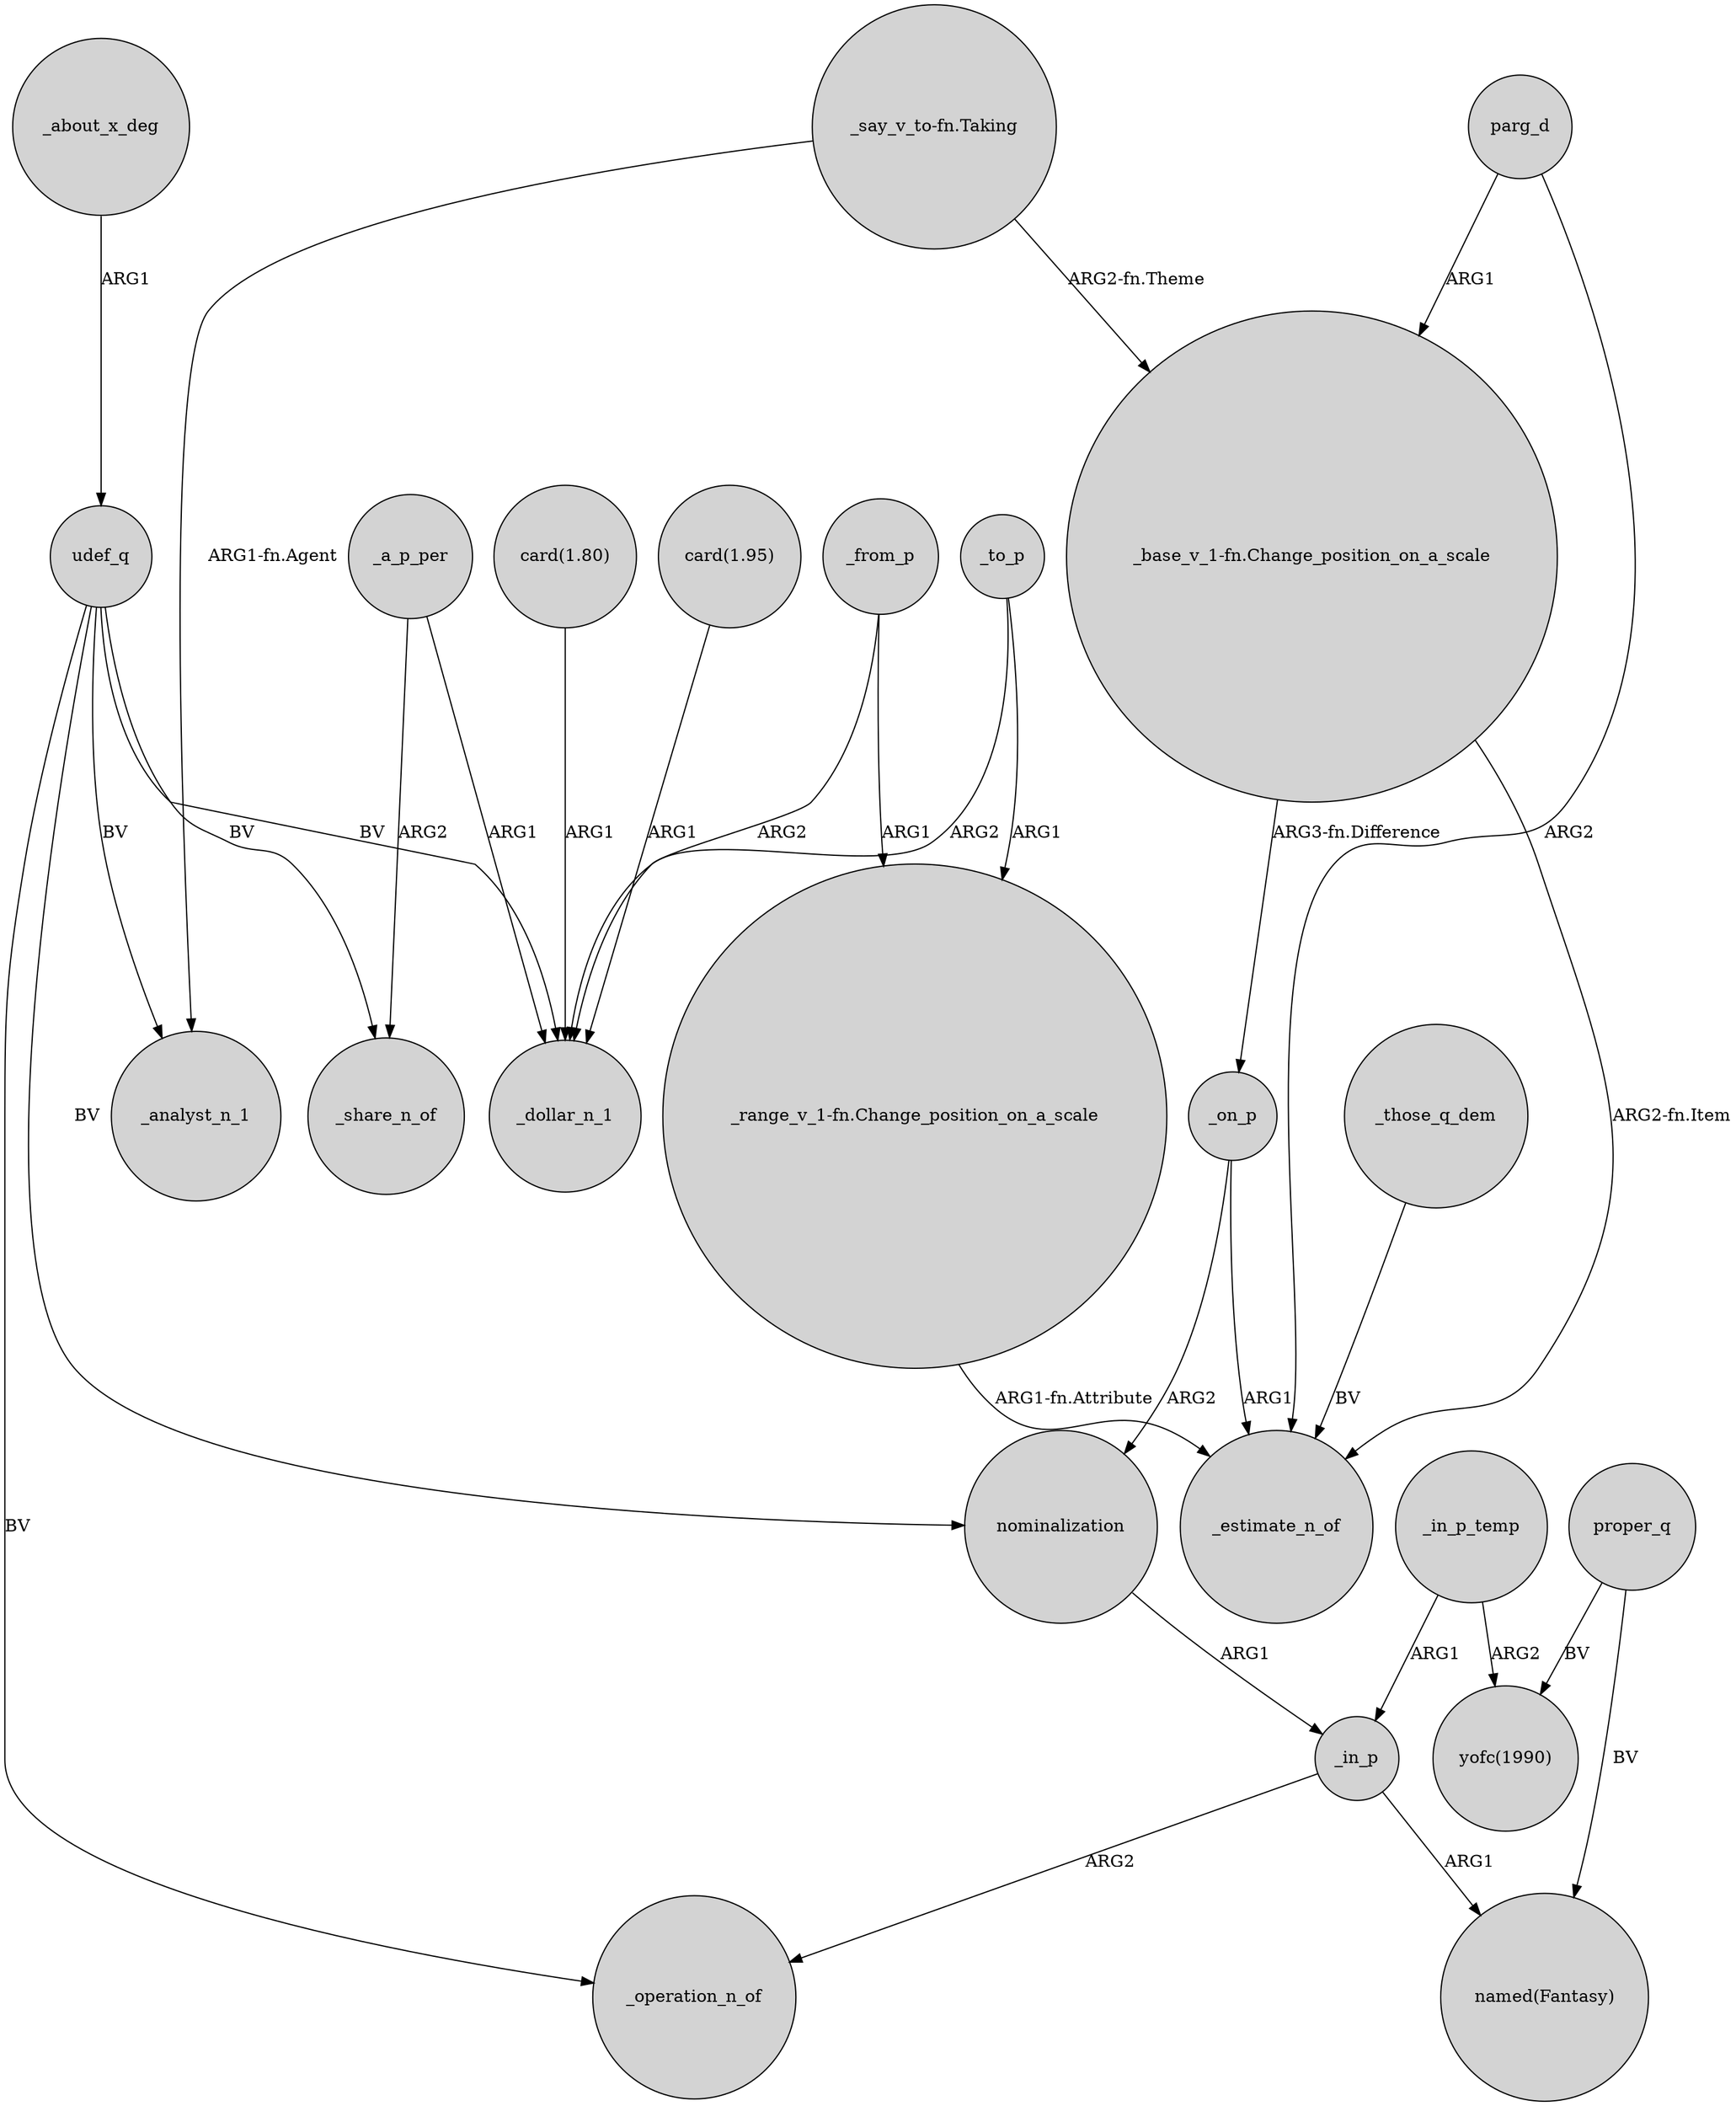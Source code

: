 digraph {
	node [shape=circle style=filled]
	"_base_v_1-fn.Change_position_on_a_scale" -> _estimate_n_of [label="ARG2-fn.Item"]
	_in_p_temp -> _in_p [label=ARG1]
	_in_p -> _operation_n_of [label=ARG2]
	_in_p -> "named(Fantasy)" [label=ARG1]
	udef_q -> _analyst_n_1 [label=BV]
	_on_p -> nominalization [label=ARG2]
	parg_d -> "_base_v_1-fn.Change_position_on_a_scale" [label=ARG1]
	"card(1.80)" -> _dollar_n_1 [label=ARG1]
	parg_d -> _estimate_n_of [label=ARG2]
	udef_q -> nominalization [label=BV]
	_those_q_dem -> _estimate_n_of [label=BV]
	proper_q -> "named(Fantasy)" [label=BV]
	nominalization -> _in_p [label=ARG1]
	_from_p -> "_range_v_1-fn.Change_position_on_a_scale" [label=ARG1]
	_on_p -> _estimate_n_of [label=ARG1]
	_to_p -> _dollar_n_1 [label=ARG2]
	_about_x_deg -> udef_q [label=ARG1]
	"_say_v_to-fn.Taking" -> _analyst_n_1 [label="ARG1-fn.Agent"]
	_a_p_per -> _share_n_of [label=ARG2]
	udef_q -> _operation_n_of [label=BV]
	udef_q -> _share_n_of [label=BV]
	udef_q -> _dollar_n_1 [label=BV]
	_to_p -> "_range_v_1-fn.Change_position_on_a_scale" [label=ARG1]
	proper_q -> "yofc(1990)" [label=BV]
	_a_p_per -> _dollar_n_1 [label=ARG1]
	_in_p_temp -> "yofc(1990)" [label=ARG2]
	"_range_v_1-fn.Change_position_on_a_scale" -> _estimate_n_of [label="ARG1-fn.Attribute"]
	"_say_v_to-fn.Taking" -> "_base_v_1-fn.Change_position_on_a_scale" [label="ARG2-fn.Theme"]
	"card(1.95)" -> _dollar_n_1 [label=ARG1]
	"_base_v_1-fn.Change_position_on_a_scale" -> _on_p [label="ARG3-fn.Difference"]
	_from_p -> _dollar_n_1 [label=ARG2]
}
